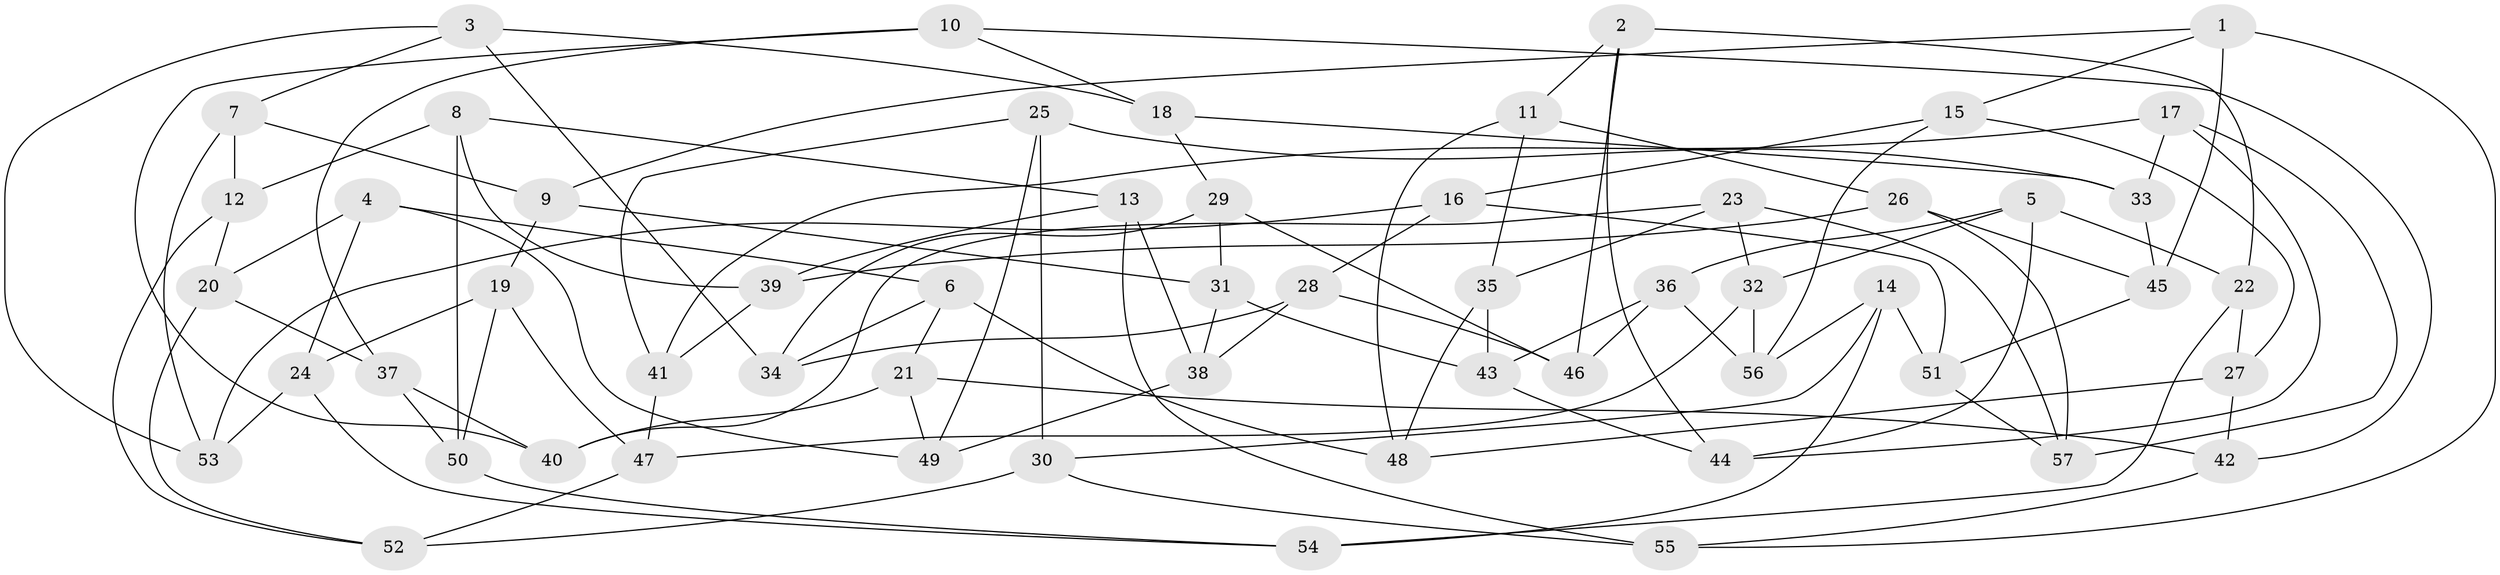 // Generated by graph-tools (version 1.1) at 2025/56/03/09/25 04:56:44]
// undirected, 57 vertices, 114 edges
graph export_dot {
graph [start="1"]
  node [color=gray90,style=filled];
  1;
  2;
  3;
  4;
  5;
  6;
  7;
  8;
  9;
  10;
  11;
  12;
  13;
  14;
  15;
  16;
  17;
  18;
  19;
  20;
  21;
  22;
  23;
  24;
  25;
  26;
  27;
  28;
  29;
  30;
  31;
  32;
  33;
  34;
  35;
  36;
  37;
  38;
  39;
  40;
  41;
  42;
  43;
  44;
  45;
  46;
  47;
  48;
  49;
  50;
  51;
  52;
  53;
  54;
  55;
  56;
  57;
  1 -- 55;
  1 -- 15;
  1 -- 9;
  1 -- 45;
  2 -- 11;
  2 -- 44;
  2 -- 22;
  2 -- 46;
  3 -- 7;
  3 -- 18;
  3 -- 34;
  3 -- 53;
  4 -- 6;
  4 -- 24;
  4 -- 20;
  4 -- 49;
  5 -- 32;
  5 -- 22;
  5 -- 44;
  5 -- 36;
  6 -- 48;
  6 -- 21;
  6 -- 34;
  7 -- 9;
  7 -- 12;
  7 -- 53;
  8 -- 12;
  8 -- 39;
  8 -- 50;
  8 -- 13;
  9 -- 19;
  9 -- 31;
  10 -- 37;
  10 -- 42;
  10 -- 40;
  10 -- 18;
  11 -- 35;
  11 -- 26;
  11 -- 48;
  12 -- 52;
  12 -- 20;
  13 -- 39;
  13 -- 38;
  13 -- 55;
  14 -- 56;
  14 -- 51;
  14 -- 30;
  14 -- 54;
  15 -- 56;
  15 -- 27;
  15 -- 16;
  16 -- 28;
  16 -- 51;
  16 -- 53;
  17 -- 57;
  17 -- 41;
  17 -- 33;
  17 -- 44;
  18 -- 29;
  18 -- 33;
  19 -- 24;
  19 -- 50;
  19 -- 47;
  20 -- 37;
  20 -- 52;
  21 -- 49;
  21 -- 42;
  21 -- 40;
  22 -- 54;
  22 -- 27;
  23 -- 32;
  23 -- 35;
  23 -- 57;
  23 -- 40;
  24 -- 54;
  24 -- 53;
  25 -- 41;
  25 -- 33;
  25 -- 30;
  25 -- 49;
  26 -- 57;
  26 -- 45;
  26 -- 39;
  27 -- 42;
  27 -- 48;
  28 -- 34;
  28 -- 46;
  28 -- 38;
  29 -- 46;
  29 -- 31;
  29 -- 34;
  30 -- 52;
  30 -- 55;
  31 -- 38;
  31 -- 43;
  32 -- 47;
  32 -- 56;
  33 -- 45;
  35 -- 48;
  35 -- 43;
  36 -- 56;
  36 -- 46;
  36 -- 43;
  37 -- 50;
  37 -- 40;
  38 -- 49;
  39 -- 41;
  41 -- 47;
  42 -- 55;
  43 -- 44;
  45 -- 51;
  47 -- 52;
  50 -- 54;
  51 -- 57;
}
